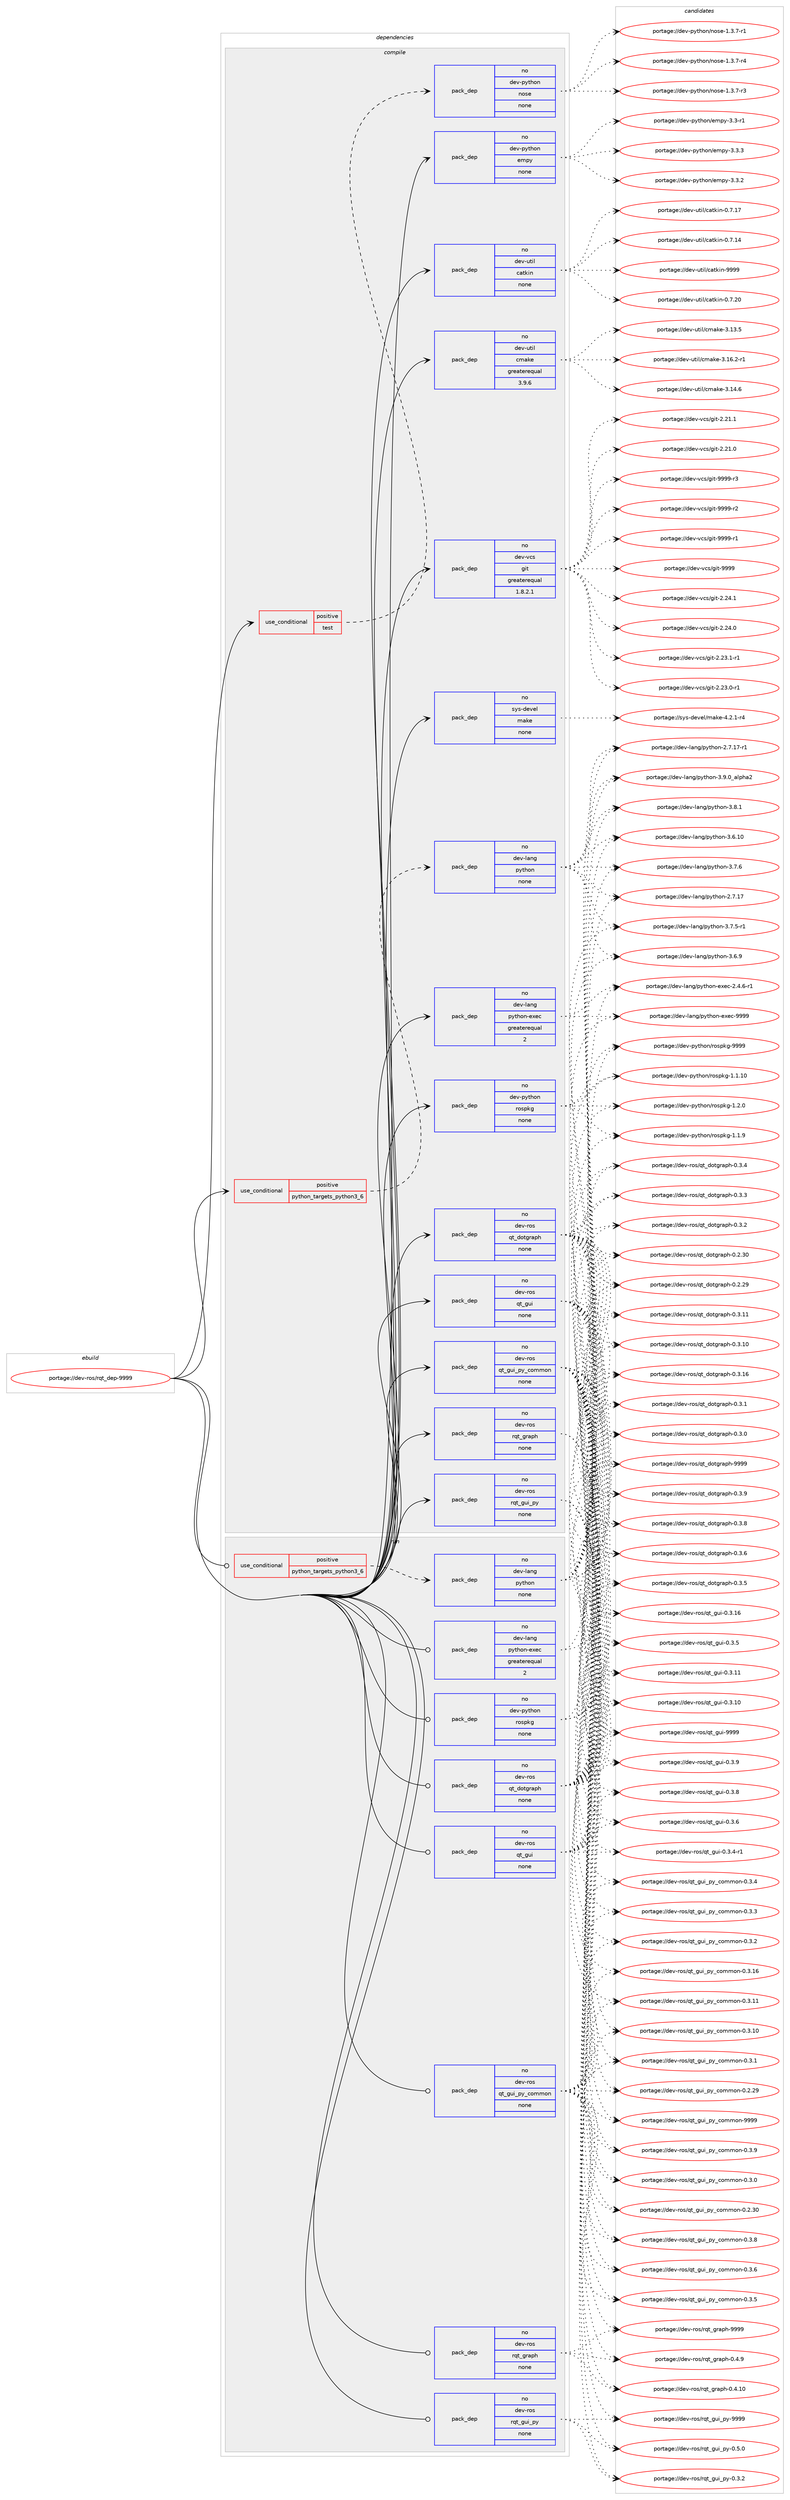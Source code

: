 digraph prolog {

# *************
# Graph options
# *************

newrank=true;
concentrate=true;
compound=true;
graph [rankdir=LR,fontname=Helvetica,fontsize=10,ranksep=1.5];#, ranksep=2.5, nodesep=0.2];
edge  [arrowhead=vee];
node  [fontname=Helvetica,fontsize=10];

# **********
# The ebuild
# **********

subgraph cluster_leftcol {
color=gray;
label=<<i>ebuild</i>>;
id [label="portage://dev-ros/rqt_dep-9999", color=red, width=4, href="../dev-ros/rqt_dep-9999.svg"];
}

# ****************
# The dependencies
# ****************

subgraph cluster_midcol {
color=gray;
label=<<i>dependencies</i>>;
subgraph cluster_compile {
fillcolor="#eeeeee";
style=filled;
label=<<i>compile</i>>;
subgraph cond97138 {
dependency383184 [label=<<TABLE BORDER="0" CELLBORDER="1" CELLSPACING="0" CELLPADDING="4"><TR><TD ROWSPAN="3" CELLPADDING="10">use_conditional</TD></TR><TR><TD>positive</TD></TR><TR><TD>python_targets_python3_6</TD></TR></TABLE>>, shape=none, color=red];
subgraph pack281193 {
dependency383185 [label=<<TABLE BORDER="0" CELLBORDER="1" CELLSPACING="0" CELLPADDING="4" WIDTH="220"><TR><TD ROWSPAN="6" CELLPADDING="30">pack_dep</TD></TR><TR><TD WIDTH="110">no</TD></TR><TR><TD>dev-lang</TD></TR><TR><TD>python</TD></TR><TR><TD>none</TD></TR><TR><TD></TD></TR></TABLE>>, shape=none, color=blue];
}
dependency383184:e -> dependency383185:w [weight=20,style="dashed",arrowhead="vee"];
}
id:e -> dependency383184:w [weight=20,style="solid",arrowhead="vee"];
subgraph cond97139 {
dependency383186 [label=<<TABLE BORDER="0" CELLBORDER="1" CELLSPACING="0" CELLPADDING="4"><TR><TD ROWSPAN="3" CELLPADDING="10">use_conditional</TD></TR><TR><TD>positive</TD></TR><TR><TD>test</TD></TR></TABLE>>, shape=none, color=red];
subgraph pack281194 {
dependency383187 [label=<<TABLE BORDER="0" CELLBORDER="1" CELLSPACING="0" CELLPADDING="4" WIDTH="220"><TR><TD ROWSPAN="6" CELLPADDING="30">pack_dep</TD></TR><TR><TD WIDTH="110">no</TD></TR><TR><TD>dev-python</TD></TR><TR><TD>nose</TD></TR><TR><TD>none</TD></TR><TR><TD></TD></TR></TABLE>>, shape=none, color=blue];
}
dependency383186:e -> dependency383187:w [weight=20,style="dashed",arrowhead="vee"];
}
id:e -> dependency383186:w [weight=20,style="solid",arrowhead="vee"];
subgraph pack281195 {
dependency383188 [label=<<TABLE BORDER="0" CELLBORDER="1" CELLSPACING="0" CELLPADDING="4" WIDTH="220"><TR><TD ROWSPAN="6" CELLPADDING="30">pack_dep</TD></TR><TR><TD WIDTH="110">no</TD></TR><TR><TD>dev-lang</TD></TR><TR><TD>python-exec</TD></TR><TR><TD>greaterequal</TD></TR><TR><TD>2</TD></TR></TABLE>>, shape=none, color=blue];
}
id:e -> dependency383188:w [weight=20,style="solid",arrowhead="vee"];
subgraph pack281196 {
dependency383189 [label=<<TABLE BORDER="0" CELLBORDER="1" CELLSPACING="0" CELLPADDING="4" WIDTH="220"><TR><TD ROWSPAN="6" CELLPADDING="30">pack_dep</TD></TR><TR><TD WIDTH="110">no</TD></TR><TR><TD>dev-python</TD></TR><TR><TD>empy</TD></TR><TR><TD>none</TD></TR><TR><TD></TD></TR></TABLE>>, shape=none, color=blue];
}
id:e -> dependency383189:w [weight=20,style="solid",arrowhead="vee"];
subgraph pack281197 {
dependency383190 [label=<<TABLE BORDER="0" CELLBORDER="1" CELLSPACING="0" CELLPADDING="4" WIDTH="220"><TR><TD ROWSPAN="6" CELLPADDING="30">pack_dep</TD></TR><TR><TD WIDTH="110">no</TD></TR><TR><TD>dev-python</TD></TR><TR><TD>rospkg</TD></TR><TR><TD>none</TD></TR><TR><TD></TD></TR></TABLE>>, shape=none, color=blue];
}
id:e -> dependency383190:w [weight=20,style="solid",arrowhead="vee"];
subgraph pack281198 {
dependency383191 [label=<<TABLE BORDER="0" CELLBORDER="1" CELLSPACING="0" CELLPADDING="4" WIDTH="220"><TR><TD ROWSPAN="6" CELLPADDING="30">pack_dep</TD></TR><TR><TD WIDTH="110">no</TD></TR><TR><TD>dev-ros</TD></TR><TR><TD>qt_dotgraph</TD></TR><TR><TD>none</TD></TR><TR><TD></TD></TR></TABLE>>, shape=none, color=blue];
}
id:e -> dependency383191:w [weight=20,style="solid",arrowhead="vee"];
subgraph pack281199 {
dependency383192 [label=<<TABLE BORDER="0" CELLBORDER="1" CELLSPACING="0" CELLPADDING="4" WIDTH="220"><TR><TD ROWSPAN="6" CELLPADDING="30">pack_dep</TD></TR><TR><TD WIDTH="110">no</TD></TR><TR><TD>dev-ros</TD></TR><TR><TD>qt_gui</TD></TR><TR><TD>none</TD></TR><TR><TD></TD></TR></TABLE>>, shape=none, color=blue];
}
id:e -> dependency383192:w [weight=20,style="solid",arrowhead="vee"];
subgraph pack281200 {
dependency383193 [label=<<TABLE BORDER="0" CELLBORDER="1" CELLSPACING="0" CELLPADDING="4" WIDTH="220"><TR><TD ROWSPAN="6" CELLPADDING="30">pack_dep</TD></TR><TR><TD WIDTH="110">no</TD></TR><TR><TD>dev-ros</TD></TR><TR><TD>qt_gui_py_common</TD></TR><TR><TD>none</TD></TR><TR><TD></TD></TR></TABLE>>, shape=none, color=blue];
}
id:e -> dependency383193:w [weight=20,style="solid",arrowhead="vee"];
subgraph pack281201 {
dependency383194 [label=<<TABLE BORDER="0" CELLBORDER="1" CELLSPACING="0" CELLPADDING="4" WIDTH="220"><TR><TD ROWSPAN="6" CELLPADDING="30">pack_dep</TD></TR><TR><TD WIDTH="110">no</TD></TR><TR><TD>dev-ros</TD></TR><TR><TD>rqt_graph</TD></TR><TR><TD>none</TD></TR><TR><TD></TD></TR></TABLE>>, shape=none, color=blue];
}
id:e -> dependency383194:w [weight=20,style="solid",arrowhead="vee"];
subgraph pack281202 {
dependency383195 [label=<<TABLE BORDER="0" CELLBORDER="1" CELLSPACING="0" CELLPADDING="4" WIDTH="220"><TR><TD ROWSPAN="6" CELLPADDING="30">pack_dep</TD></TR><TR><TD WIDTH="110">no</TD></TR><TR><TD>dev-ros</TD></TR><TR><TD>rqt_gui_py</TD></TR><TR><TD>none</TD></TR><TR><TD></TD></TR></TABLE>>, shape=none, color=blue];
}
id:e -> dependency383195:w [weight=20,style="solid",arrowhead="vee"];
subgraph pack281203 {
dependency383196 [label=<<TABLE BORDER="0" CELLBORDER="1" CELLSPACING="0" CELLPADDING="4" WIDTH="220"><TR><TD ROWSPAN="6" CELLPADDING="30">pack_dep</TD></TR><TR><TD WIDTH="110">no</TD></TR><TR><TD>dev-util</TD></TR><TR><TD>catkin</TD></TR><TR><TD>none</TD></TR><TR><TD></TD></TR></TABLE>>, shape=none, color=blue];
}
id:e -> dependency383196:w [weight=20,style="solid",arrowhead="vee"];
subgraph pack281204 {
dependency383197 [label=<<TABLE BORDER="0" CELLBORDER="1" CELLSPACING="0" CELLPADDING="4" WIDTH="220"><TR><TD ROWSPAN="6" CELLPADDING="30">pack_dep</TD></TR><TR><TD WIDTH="110">no</TD></TR><TR><TD>dev-util</TD></TR><TR><TD>cmake</TD></TR><TR><TD>greaterequal</TD></TR><TR><TD>3.9.6</TD></TR></TABLE>>, shape=none, color=blue];
}
id:e -> dependency383197:w [weight=20,style="solid",arrowhead="vee"];
subgraph pack281205 {
dependency383198 [label=<<TABLE BORDER="0" CELLBORDER="1" CELLSPACING="0" CELLPADDING="4" WIDTH="220"><TR><TD ROWSPAN="6" CELLPADDING="30">pack_dep</TD></TR><TR><TD WIDTH="110">no</TD></TR><TR><TD>dev-vcs</TD></TR><TR><TD>git</TD></TR><TR><TD>greaterequal</TD></TR><TR><TD>1.8.2.1</TD></TR></TABLE>>, shape=none, color=blue];
}
id:e -> dependency383198:w [weight=20,style="solid",arrowhead="vee"];
subgraph pack281206 {
dependency383199 [label=<<TABLE BORDER="0" CELLBORDER="1" CELLSPACING="0" CELLPADDING="4" WIDTH="220"><TR><TD ROWSPAN="6" CELLPADDING="30">pack_dep</TD></TR><TR><TD WIDTH="110">no</TD></TR><TR><TD>sys-devel</TD></TR><TR><TD>make</TD></TR><TR><TD>none</TD></TR><TR><TD></TD></TR></TABLE>>, shape=none, color=blue];
}
id:e -> dependency383199:w [weight=20,style="solid",arrowhead="vee"];
}
subgraph cluster_compileandrun {
fillcolor="#eeeeee";
style=filled;
label=<<i>compile and run</i>>;
}
subgraph cluster_run {
fillcolor="#eeeeee";
style=filled;
label=<<i>run</i>>;
subgraph cond97140 {
dependency383200 [label=<<TABLE BORDER="0" CELLBORDER="1" CELLSPACING="0" CELLPADDING="4"><TR><TD ROWSPAN="3" CELLPADDING="10">use_conditional</TD></TR><TR><TD>positive</TD></TR><TR><TD>python_targets_python3_6</TD></TR></TABLE>>, shape=none, color=red];
subgraph pack281207 {
dependency383201 [label=<<TABLE BORDER="0" CELLBORDER="1" CELLSPACING="0" CELLPADDING="4" WIDTH="220"><TR><TD ROWSPAN="6" CELLPADDING="30">pack_dep</TD></TR><TR><TD WIDTH="110">no</TD></TR><TR><TD>dev-lang</TD></TR><TR><TD>python</TD></TR><TR><TD>none</TD></TR><TR><TD></TD></TR></TABLE>>, shape=none, color=blue];
}
dependency383200:e -> dependency383201:w [weight=20,style="dashed",arrowhead="vee"];
}
id:e -> dependency383200:w [weight=20,style="solid",arrowhead="odot"];
subgraph pack281208 {
dependency383202 [label=<<TABLE BORDER="0" CELLBORDER="1" CELLSPACING="0" CELLPADDING="4" WIDTH="220"><TR><TD ROWSPAN="6" CELLPADDING="30">pack_dep</TD></TR><TR><TD WIDTH="110">no</TD></TR><TR><TD>dev-lang</TD></TR><TR><TD>python-exec</TD></TR><TR><TD>greaterequal</TD></TR><TR><TD>2</TD></TR></TABLE>>, shape=none, color=blue];
}
id:e -> dependency383202:w [weight=20,style="solid",arrowhead="odot"];
subgraph pack281209 {
dependency383203 [label=<<TABLE BORDER="0" CELLBORDER="1" CELLSPACING="0" CELLPADDING="4" WIDTH="220"><TR><TD ROWSPAN="6" CELLPADDING="30">pack_dep</TD></TR><TR><TD WIDTH="110">no</TD></TR><TR><TD>dev-python</TD></TR><TR><TD>rospkg</TD></TR><TR><TD>none</TD></TR><TR><TD></TD></TR></TABLE>>, shape=none, color=blue];
}
id:e -> dependency383203:w [weight=20,style="solid",arrowhead="odot"];
subgraph pack281210 {
dependency383204 [label=<<TABLE BORDER="0" CELLBORDER="1" CELLSPACING="0" CELLPADDING="4" WIDTH="220"><TR><TD ROWSPAN="6" CELLPADDING="30">pack_dep</TD></TR><TR><TD WIDTH="110">no</TD></TR><TR><TD>dev-ros</TD></TR><TR><TD>qt_dotgraph</TD></TR><TR><TD>none</TD></TR><TR><TD></TD></TR></TABLE>>, shape=none, color=blue];
}
id:e -> dependency383204:w [weight=20,style="solid",arrowhead="odot"];
subgraph pack281211 {
dependency383205 [label=<<TABLE BORDER="0" CELLBORDER="1" CELLSPACING="0" CELLPADDING="4" WIDTH="220"><TR><TD ROWSPAN="6" CELLPADDING="30">pack_dep</TD></TR><TR><TD WIDTH="110">no</TD></TR><TR><TD>dev-ros</TD></TR><TR><TD>qt_gui</TD></TR><TR><TD>none</TD></TR><TR><TD></TD></TR></TABLE>>, shape=none, color=blue];
}
id:e -> dependency383205:w [weight=20,style="solid",arrowhead="odot"];
subgraph pack281212 {
dependency383206 [label=<<TABLE BORDER="0" CELLBORDER="1" CELLSPACING="0" CELLPADDING="4" WIDTH="220"><TR><TD ROWSPAN="6" CELLPADDING="30">pack_dep</TD></TR><TR><TD WIDTH="110">no</TD></TR><TR><TD>dev-ros</TD></TR><TR><TD>qt_gui_py_common</TD></TR><TR><TD>none</TD></TR><TR><TD></TD></TR></TABLE>>, shape=none, color=blue];
}
id:e -> dependency383206:w [weight=20,style="solid",arrowhead="odot"];
subgraph pack281213 {
dependency383207 [label=<<TABLE BORDER="0" CELLBORDER="1" CELLSPACING="0" CELLPADDING="4" WIDTH="220"><TR><TD ROWSPAN="6" CELLPADDING="30">pack_dep</TD></TR><TR><TD WIDTH="110">no</TD></TR><TR><TD>dev-ros</TD></TR><TR><TD>rqt_graph</TD></TR><TR><TD>none</TD></TR><TR><TD></TD></TR></TABLE>>, shape=none, color=blue];
}
id:e -> dependency383207:w [weight=20,style="solid",arrowhead="odot"];
subgraph pack281214 {
dependency383208 [label=<<TABLE BORDER="0" CELLBORDER="1" CELLSPACING="0" CELLPADDING="4" WIDTH="220"><TR><TD ROWSPAN="6" CELLPADDING="30">pack_dep</TD></TR><TR><TD WIDTH="110">no</TD></TR><TR><TD>dev-ros</TD></TR><TR><TD>rqt_gui_py</TD></TR><TR><TD>none</TD></TR><TR><TD></TD></TR></TABLE>>, shape=none, color=blue];
}
id:e -> dependency383208:w [weight=20,style="solid",arrowhead="odot"];
}
}

# **************
# The candidates
# **************

subgraph cluster_choices {
rank=same;
color=gray;
label=<<i>candidates</i>>;

subgraph choice281193 {
color=black;
nodesep=1;
choice10010111845108971101034711212111610411111045514657464895971081121049750 [label="portage://dev-lang/python-3.9.0_alpha2", color=red, width=4,href="../dev-lang/python-3.9.0_alpha2.svg"];
choice100101118451089711010347112121116104111110455146564649 [label="portage://dev-lang/python-3.8.1", color=red, width=4,href="../dev-lang/python-3.8.1.svg"];
choice100101118451089711010347112121116104111110455146554654 [label="portage://dev-lang/python-3.7.6", color=red, width=4,href="../dev-lang/python-3.7.6.svg"];
choice1001011184510897110103471121211161041111104551465546534511449 [label="portage://dev-lang/python-3.7.5-r1", color=red, width=4,href="../dev-lang/python-3.7.5-r1.svg"];
choice100101118451089711010347112121116104111110455146544657 [label="portage://dev-lang/python-3.6.9", color=red, width=4,href="../dev-lang/python-3.6.9.svg"];
choice10010111845108971101034711212111610411111045514654464948 [label="portage://dev-lang/python-3.6.10", color=red, width=4,href="../dev-lang/python-3.6.10.svg"];
choice100101118451089711010347112121116104111110455046554649554511449 [label="portage://dev-lang/python-2.7.17-r1", color=red, width=4,href="../dev-lang/python-2.7.17-r1.svg"];
choice10010111845108971101034711212111610411111045504655464955 [label="portage://dev-lang/python-2.7.17", color=red, width=4,href="../dev-lang/python-2.7.17.svg"];
dependency383185:e -> choice10010111845108971101034711212111610411111045514657464895971081121049750:w [style=dotted,weight="100"];
dependency383185:e -> choice100101118451089711010347112121116104111110455146564649:w [style=dotted,weight="100"];
dependency383185:e -> choice100101118451089711010347112121116104111110455146554654:w [style=dotted,weight="100"];
dependency383185:e -> choice1001011184510897110103471121211161041111104551465546534511449:w [style=dotted,weight="100"];
dependency383185:e -> choice100101118451089711010347112121116104111110455146544657:w [style=dotted,weight="100"];
dependency383185:e -> choice10010111845108971101034711212111610411111045514654464948:w [style=dotted,weight="100"];
dependency383185:e -> choice100101118451089711010347112121116104111110455046554649554511449:w [style=dotted,weight="100"];
dependency383185:e -> choice10010111845108971101034711212111610411111045504655464955:w [style=dotted,weight="100"];
}
subgraph choice281194 {
color=black;
nodesep=1;
choice10010111845112121116104111110471101111151014549465146554511452 [label="portage://dev-python/nose-1.3.7-r4", color=red, width=4,href="../dev-python/nose-1.3.7-r4.svg"];
choice10010111845112121116104111110471101111151014549465146554511451 [label="portage://dev-python/nose-1.3.7-r3", color=red, width=4,href="../dev-python/nose-1.3.7-r3.svg"];
choice10010111845112121116104111110471101111151014549465146554511449 [label="portage://dev-python/nose-1.3.7-r1", color=red, width=4,href="../dev-python/nose-1.3.7-r1.svg"];
dependency383187:e -> choice10010111845112121116104111110471101111151014549465146554511452:w [style=dotted,weight="100"];
dependency383187:e -> choice10010111845112121116104111110471101111151014549465146554511451:w [style=dotted,weight="100"];
dependency383187:e -> choice10010111845112121116104111110471101111151014549465146554511449:w [style=dotted,weight="100"];
}
subgraph choice281195 {
color=black;
nodesep=1;
choice10010111845108971101034711212111610411111045101120101994557575757 [label="portage://dev-lang/python-exec-9999", color=red, width=4,href="../dev-lang/python-exec-9999.svg"];
choice10010111845108971101034711212111610411111045101120101994550465246544511449 [label="portage://dev-lang/python-exec-2.4.6-r1", color=red, width=4,href="../dev-lang/python-exec-2.4.6-r1.svg"];
dependency383188:e -> choice10010111845108971101034711212111610411111045101120101994557575757:w [style=dotted,weight="100"];
dependency383188:e -> choice10010111845108971101034711212111610411111045101120101994550465246544511449:w [style=dotted,weight="100"];
}
subgraph choice281196 {
color=black;
nodesep=1;
choice1001011184511212111610411111047101109112121455146514651 [label="portage://dev-python/empy-3.3.3", color=red, width=4,href="../dev-python/empy-3.3.3.svg"];
choice1001011184511212111610411111047101109112121455146514650 [label="portage://dev-python/empy-3.3.2", color=red, width=4,href="../dev-python/empy-3.3.2.svg"];
choice1001011184511212111610411111047101109112121455146514511449 [label="portage://dev-python/empy-3.3-r1", color=red, width=4,href="../dev-python/empy-3.3-r1.svg"];
dependency383189:e -> choice1001011184511212111610411111047101109112121455146514651:w [style=dotted,weight="100"];
dependency383189:e -> choice1001011184511212111610411111047101109112121455146514650:w [style=dotted,weight="100"];
dependency383189:e -> choice1001011184511212111610411111047101109112121455146514511449:w [style=dotted,weight="100"];
}
subgraph choice281197 {
color=black;
nodesep=1;
choice10010111845112121116104111110471141111151121071034557575757 [label="portage://dev-python/rospkg-9999", color=red, width=4,href="../dev-python/rospkg-9999.svg"];
choice1001011184511212111610411111047114111115112107103454946504648 [label="portage://dev-python/rospkg-1.2.0", color=red, width=4,href="../dev-python/rospkg-1.2.0.svg"];
choice1001011184511212111610411111047114111115112107103454946494657 [label="portage://dev-python/rospkg-1.1.9", color=red, width=4,href="../dev-python/rospkg-1.1.9.svg"];
choice100101118451121211161041111104711411111511210710345494649464948 [label="portage://dev-python/rospkg-1.1.10", color=red, width=4,href="../dev-python/rospkg-1.1.10.svg"];
dependency383190:e -> choice10010111845112121116104111110471141111151121071034557575757:w [style=dotted,weight="100"];
dependency383190:e -> choice1001011184511212111610411111047114111115112107103454946504648:w [style=dotted,weight="100"];
dependency383190:e -> choice1001011184511212111610411111047114111115112107103454946494657:w [style=dotted,weight="100"];
dependency383190:e -> choice100101118451121211161041111104711411111511210710345494649464948:w [style=dotted,weight="100"];
}
subgraph choice281198 {
color=black;
nodesep=1;
choice100101118451141111154711311695100111116103114971121044557575757 [label="portage://dev-ros/qt_dotgraph-9999", color=red, width=4,href="../dev-ros/qt_dotgraph-9999.svg"];
choice10010111845114111115471131169510011111610311497112104454846514657 [label="portage://dev-ros/qt_dotgraph-0.3.9", color=red, width=4,href="../dev-ros/qt_dotgraph-0.3.9.svg"];
choice10010111845114111115471131169510011111610311497112104454846514656 [label="portage://dev-ros/qt_dotgraph-0.3.8", color=red, width=4,href="../dev-ros/qt_dotgraph-0.3.8.svg"];
choice10010111845114111115471131169510011111610311497112104454846514654 [label="portage://dev-ros/qt_dotgraph-0.3.6", color=red, width=4,href="../dev-ros/qt_dotgraph-0.3.6.svg"];
choice10010111845114111115471131169510011111610311497112104454846514653 [label="portage://dev-ros/qt_dotgraph-0.3.5", color=red, width=4,href="../dev-ros/qt_dotgraph-0.3.5.svg"];
choice10010111845114111115471131169510011111610311497112104454846514652 [label="portage://dev-ros/qt_dotgraph-0.3.4", color=red, width=4,href="../dev-ros/qt_dotgraph-0.3.4.svg"];
choice10010111845114111115471131169510011111610311497112104454846514651 [label="portage://dev-ros/qt_dotgraph-0.3.3", color=red, width=4,href="../dev-ros/qt_dotgraph-0.3.3.svg"];
choice10010111845114111115471131169510011111610311497112104454846514650 [label="portage://dev-ros/qt_dotgraph-0.3.2", color=red, width=4,href="../dev-ros/qt_dotgraph-0.3.2.svg"];
choice1001011184511411111547113116951001111161031149711210445484651464954 [label="portage://dev-ros/qt_dotgraph-0.3.16", color=red, width=4,href="../dev-ros/qt_dotgraph-0.3.16.svg"];
choice1001011184511411111547113116951001111161031149711210445484651464949 [label="portage://dev-ros/qt_dotgraph-0.3.11", color=red, width=4,href="../dev-ros/qt_dotgraph-0.3.11.svg"];
choice1001011184511411111547113116951001111161031149711210445484651464948 [label="portage://dev-ros/qt_dotgraph-0.3.10", color=red, width=4,href="../dev-ros/qt_dotgraph-0.3.10.svg"];
choice10010111845114111115471131169510011111610311497112104454846514649 [label="portage://dev-ros/qt_dotgraph-0.3.1", color=red, width=4,href="../dev-ros/qt_dotgraph-0.3.1.svg"];
choice10010111845114111115471131169510011111610311497112104454846514648 [label="portage://dev-ros/qt_dotgraph-0.3.0", color=red, width=4,href="../dev-ros/qt_dotgraph-0.3.0.svg"];
choice1001011184511411111547113116951001111161031149711210445484650465148 [label="portage://dev-ros/qt_dotgraph-0.2.30", color=red, width=4,href="../dev-ros/qt_dotgraph-0.2.30.svg"];
choice1001011184511411111547113116951001111161031149711210445484650465057 [label="portage://dev-ros/qt_dotgraph-0.2.29", color=red, width=4,href="../dev-ros/qt_dotgraph-0.2.29.svg"];
dependency383191:e -> choice100101118451141111154711311695100111116103114971121044557575757:w [style=dotted,weight="100"];
dependency383191:e -> choice10010111845114111115471131169510011111610311497112104454846514657:w [style=dotted,weight="100"];
dependency383191:e -> choice10010111845114111115471131169510011111610311497112104454846514656:w [style=dotted,weight="100"];
dependency383191:e -> choice10010111845114111115471131169510011111610311497112104454846514654:w [style=dotted,weight="100"];
dependency383191:e -> choice10010111845114111115471131169510011111610311497112104454846514653:w [style=dotted,weight="100"];
dependency383191:e -> choice10010111845114111115471131169510011111610311497112104454846514652:w [style=dotted,weight="100"];
dependency383191:e -> choice10010111845114111115471131169510011111610311497112104454846514651:w [style=dotted,weight="100"];
dependency383191:e -> choice10010111845114111115471131169510011111610311497112104454846514650:w [style=dotted,weight="100"];
dependency383191:e -> choice1001011184511411111547113116951001111161031149711210445484651464954:w [style=dotted,weight="100"];
dependency383191:e -> choice1001011184511411111547113116951001111161031149711210445484651464949:w [style=dotted,weight="100"];
dependency383191:e -> choice1001011184511411111547113116951001111161031149711210445484651464948:w [style=dotted,weight="100"];
dependency383191:e -> choice10010111845114111115471131169510011111610311497112104454846514649:w [style=dotted,weight="100"];
dependency383191:e -> choice10010111845114111115471131169510011111610311497112104454846514648:w [style=dotted,weight="100"];
dependency383191:e -> choice1001011184511411111547113116951001111161031149711210445484650465148:w [style=dotted,weight="100"];
dependency383191:e -> choice1001011184511411111547113116951001111161031149711210445484650465057:w [style=dotted,weight="100"];
}
subgraph choice281199 {
color=black;
nodesep=1;
choice1001011184511411111547113116951031171054557575757 [label="portage://dev-ros/qt_gui-9999", color=red, width=4,href="../dev-ros/qt_gui-9999.svg"];
choice100101118451141111154711311695103117105454846514657 [label="portage://dev-ros/qt_gui-0.3.9", color=red, width=4,href="../dev-ros/qt_gui-0.3.9.svg"];
choice100101118451141111154711311695103117105454846514656 [label="portage://dev-ros/qt_gui-0.3.8", color=red, width=4,href="../dev-ros/qt_gui-0.3.8.svg"];
choice100101118451141111154711311695103117105454846514654 [label="portage://dev-ros/qt_gui-0.3.6", color=red, width=4,href="../dev-ros/qt_gui-0.3.6.svg"];
choice100101118451141111154711311695103117105454846514653 [label="portage://dev-ros/qt_gui-0.3.5", color=red, width=4,href="../dev-ros/qt_gui-0.3.5.svg"];
choice1001011184511411111547113116951031171054548465146524511449 [label="portage://dev-ros/qt_gui-0.3.4-r1", color=red, width=4,href="../dev-ros/qt_gui-0.3.4-r1.svg"];
choice10010111845114111115471131169510311710545484651464954 [label="portage://dev-ros/qt_gui-0.3.16", color=red, width=4,href="../dev-ros/qt_gui-0.3.16.svg"];
choice10010111845114111115471131169510311710545484651464949 [label="portage://dev-ros/qt_gui-0.3.11", color=red, width=4,href="../dev-ros/qt_gui-0.3.11.svg"];
choice10010111845114111115471131169510311710545484651464948 [label="portage://dev-ros/qt_gui-0.3.10", color=red, width=4,href="../dev-ros/qt_gui-0.3.10.svg"];
dependency383192:e -> choice1001011184511411111547113116951031171054557575757:w [style=dotted,weight="100"];
dependency383192:e -> choice100101118451141111154711311695103117105454846514657:w [style=dotted,weight="100"];
dependency383192:e -> choice100101118451141111154711311695103117105454846514656:w [style=dotted,weight="100"];
dependency383192:e -> choice100101118451141111154711311695103117105454846514654:w [style=dotted,weight="100"];
dependency383192:e -> choice100101118451141111154711311695103117105454846514653:w [style=dotted,weight="100"];
dependency383192:e -> choice1001011184511411111547113116951031171054548465146524511449:w [style=dotted,weight="100"];
dependency383192:e -> choice10010111845114111115471131169510311710545484651464954:w [style=dotted,weight="100"];
dependency383192:e -> choice10010111845114111115471131169510311710545484651464949:w [style=dotted,weight="100"];
dependency383192:e -> choice10010111845114111115471131169510311710545484651464948:w [style=dotted,weight="100"];
}
subgraph choice281200 {
color=black;
nodesep=1;
choice1001011184511411111547113116951031171059511212195991111091091111104557575757 [label="portage://dev-ros/qt_gui_py_common-9999", color=red, width=4,href="../dev-ros/qt_gui_py_common-9999.svg"];
choice100101118451141111154711311695103117105951121219599111109109111110454846514657 [label="portage://dev-ros/qt_gui_py_common-0.3.9", color=red, width=4,href="../dev-ros/qt_gui_py_common-0.3.9.svg"];
choice100101118451141111154711311695103117105951121219599111109109111110454846514656 [label="portage://dev-ros/qt_gui_py_common-0.3.8", color=red, width=4,href="../dev-ros/qt_gui_py_common-0.3.8.svg"];
choice100101118451141111154711311695103117105951121219599111109109111110454846514654 [label="portage://dev-ros/qt_gui_py_common-0.3.6", color=red, width=4,href="../dev-ros/qt_gui_py_common-0.3.6.svg"];
choice100101118451141111154711311695103117105951121219599111109109111110454846514653 [label="portage://dev-ros/qt_gui_py_common-0.3.5", color=red, width=4,href="../dev-ros/qt_gui_py_common-0.3.5.svg"];
choice100101118451141111154711311695103117105951121219599111109109111110454846514652 [label="portage://dev-ros/qt_gui_py_common-0.3.4", color=red, width=4,href="../dev-ros/qt_gui_py_common-0.3.4.svg"];
choice100101118451141111154711311695103117105951121219599111109109111110454846514651 [label="portage://dev-ros/qt_gui_py_common-0.3.3", color=red, width=4,href="../dev-ros/qt_gui_py_common-0.3.3.svg"];
choice100101118451141111154711311695103117105951121219599111109109111110454846514650 [label="portage://dev-ros/qt_gui_py_common-0.3.2", color=red, width=4,href="../dev-ros/qt_gui_py_common-0.3.2.svg"];
choice10010111845114111115471131169510311710595112121959911110910911111045484651464954 [label="portage://dev-ros/qt_gui_py_common-0.3.16", color=red, width=4,href="../dev-ros/qt_gui_py_common-0.3.16.svg"];
choice10010111845114111115471131169510311710595112121959911110910911111045484651464949 [label="portage://dev-ros/qt_gui_py_common-0.3.11", color=red, width=4,href="../dev-ros/qt_gui_py_common-0.3.11.svg"];
choice10010111845114111115471131169510311710595112121959911110910911111045484651464948 [label="portage://dev-ros/qt_gui_py_common-0.3.10", color=red, width=4,href="../dev-ros/qt_gui_py_common-0.3.10.svg"];
choice100101118451141111154711311695103117105951121219599111109109111110454846514649 [label="portage://dev-ros/qt_gui_py_common-0.3.1", color=red, width=4,href="../dev-ros/qt_gui_py_common-0.3.1.svg"];
choice100101118451141111154711311695103117105951121219599111109109111110454846514648 [label="portage://dev-ros/qt_gui_py_common-0.3.0", color=red, width=4,href="../dev-ros/qt_gui_py_common-0.3.0.svg"];
choice10010111845114111115471131169510311710595112121959911110910911111045484650465148 [label="portage://dev-ros/qt_gui_py_common-0.2.30", color=red, width=4,href="../dev-ros/qt_gui_py_common-0.2.30.svg"];
choice10010111845114111115471131169510311710595112121959911110910911111045484650465057 [label="portage://dev-ros/qt_gui_py_common-0.2.29", color=red, width=4,href="../dev-ros/qt_gui_py_common-0.2.29.svg"];
dependency383193:e -> choice1001011184511411111547113116951031171059511212195991111091091111104557575757:w [style=dotted,weight="100"];
dependency383193:e -> choice100101118451141111154711311695103117105951121219599111109109111110454846514657:w [style=dotted,weight="100"];
dependency383193:e -> choice100101118451141111154711311695103117105951121219599111109109111110454846514656:w [style=dotted,weight="100"];
dependency383193:e -> choice100101118451141111154711311695103117105951121219599111109109111110454846514654:w [style=dotted,weight="100"];
dependency383193:e -> choice100101118451141111154711311695103117105951121219599111109109111110454846514653:w [style=dotted,weight="100"];
dependency383193:e -> choice100101118451141111154711311695103117105951121219599111109109111110454846514652:w [style=dotted,weight="100"];
dependency383193:e -> choice100101118451141111154711311695103117105951121219599111109109111110454846514651:w [style=dotted,weight="100"];
dependency383193:e -> choice100101118451141111154711311695103117105951121219599111109109111110454846514650:w [style=dotted,weight="100"];
dependency383193:e -> choice10010111845114111115471131169510311710595112121959911110910911111045484651464954:w [style=dotted,weight="100"];
dependency383193:e -> choice10010111845114111115471131169510311710595112121959911110910911111045484651464949:w [style=dotted,weight="100"];
dependency383193:e -> choice10010111845114111115471131169510311710595112121959911110910911111045484651464948:w [style=dotted,weight="100"];
dependency383193:e -> choice100101118451141111154711311695103117105951121219599111109109111110454846514649:w [style=dotted,weight="100"];
dependency383193:e -> choice100101118451141111154711311695103117105951121219599111109109111110454846514648:w [style=dotted,weight="100"];
dependency383193:e -> choice10010111845114111115471131169510311710595112121959911110910911111045484650465148:w [style=dotted,weight="100"];
dependency383193:e -> choice10010111845114111115471131169510311710595112121959911110910911111045484650465057:w [style=dotted,weight="100"];
}
subgraph choice281201 {
color=black;
nodesep=1;
choice100101118451141111154711411311695103114971121044557575757 [label="portage://dev-ros/rqt_graph-9999", color=red, width=4,href="../dev-ros/rqt_graph-9999.svg"];
choice10010111845114111115471141131169510311497112104454846524657 [label="portage://dev-ros/rqt_graph-0.4.9", color=red, width=4,href="../dev-ros/rqt_graph-0.4.9.svg"];
choice1001011184511411111547114113116951031149711210445484652464948 [label="portage://dev-ros/rqt_graph-0.4.10", color=red, width=4,href="../dev-ros/rqt_graph-0.4.10.svg"];
dependency383194:e -> choice100101118451141111154711411311695103114971121044557575757:w [style=dotted,weight="100"];
dependency383194:e -> choice10010111845114111115471141131169510311497112104454846524657:w [style=dotted,weight="100"];
dependency383194:e -> choice1001011184511411111547114113116951031149711210445484652464948:w [style=dotted,weight="100"];
}
subgraph choice281202 {
color=black;
nodesep=1;
choice100101118451141111154711411311695103117105951121214557575757 [label="portage://dev-ros/rqt_gui_py-9999", color=red, width=4,href="../dev-ros/rqt_gui_py-9999.svg"];
choice10010111845114111115471141131169510311710595112121454846534648 [label="portage://dev-ros/rqt_gui_py-0.5.0", color=red, width=4,href="../dev-ros/rqt_gui_py-0.5.0.svg"];
choice10010111845114111115471141131169510311710595112121454846514650 [label="portage://dev-ros/rqt_gui_py-0.3.2", color=red, width=4,href="../dev-ros/rqt_gui_py-0.3.2.svg"];
dependency383195:e -> choice100101118451141111154711411311695103117105951121214557575757:w [style=dotted,weight="100"];
dependency383195:e -> choice10010111845114111115471141131169510311710595112121454846534648:w [style=dotted,weight="100"];
dependency383195:e -> choice10010111845114111115471141131169510311710595112121454846514650:w [style=dotted,weight="100"];
}
subgraph choice281203 {
color=black;
nodesep=1;
choice100101118451171161051084799971161071051104557575757 [label="portage://dev-util/catkin-9999", color=red, width=4,href="../dev-util/catkin-9999.svg"];
choice1001011184511711610510847999711610710511045484655465048 [label="portage://dev-util/catkin-0.7.20", color=red, width=4,href="../dev-util/catkin-0.7.20.svg"];
choice1001011184511711610510847999711610710511045484655464955 [label="portage://dev-util/catkin-0.7.17", color=red, width=4,href="../dev-util/catkin-0.7.17.svg"];
choice1001011184511711610510847999711610710511045484655464952 [label="portage://dev-util/catkin-0.7.14", color=red, width=4,href="../dev-util/catkin-0.7.14.svg"];
dependency383196:e -> choice100101118451171161051084799971161071051104557575757:w [style=dotted,weight="100"];
dependency383196:e -> choice1001011184511711610510847999711610710511045484655465048:w [style=dotted,weight="100"];
dependency383196:e -> choice1001011184511711610510847999711610710511045484655464955:w [style=dotted,weight="100"];
dependency383196:e -> choice1001011184511711610510847999711610710511045484655464952:w [style=dotted,weight="100"];
}
subgraph choice281204 {
color=black;
nodesep=1;
choice10010111845117116105108479910997107101455146495446504511449 [label="portage://dev-util/cmake-3.16.2-r1", color=red, width=4,href="../dev-util/cmake-3.16.2-r1.svg"];
choice1001011184511711610510847991099710710145514649524654 [label="portage://dev-util/cmake-3.14.6", color=red, width=4,href="../dev-util/cmake-3.14.6.svg"];
choice1001011184511711610510847991099710710145514649514653 [label="portage://dev-util/cmake-3.13.5", color=red, width=4,href="../dev-util/cmake-3.13.5.svg"];
dependency383197:e -> choice10010111845117116105108479910997107101455146495446504511449:w [style=dotted,weight="100"];
dependency383197:e -> choice1001011184511711610510847991099710710145514649524654:w [style=dotted,weight="100"];
dependency383197:e -> choice1001011184511711610510847991099710710145514649514653:w [style=dotted,weight="100"];
}
subgraph choice281205 {
color=black;
nodesep=1;
choice10010111845118991154710310511645575757574511451 [label="portage://dev-vcs/git-9999-r3", color=red, width=4,href="../dev-vcs/git-9999-r3.svg"];
choice10010111845118991154710310511645575757574511450 [label="portage://dev-vcs/git-9999-r2", color=red, width=4,href="../dev-vcs/git-9999-r2.svg"];
choice10010111845118991154710310511645575757574511449 [label="portage://dev-vcs/git-9999-r1", color=red, width=4,href="../dev-vcs/git-9999-r1.svg"];
choice1001011184511899115471031051164557575757 [label="portage://dev-vcs/git-9999", color=red, width=4,href="../dev-vcs/git-9999.svg"];
choice10010111845118991154710310511645504650524649 [label="portage://dev-vcs/git-2.24.1", color=red, width=4,href="../dev-vcs/git-2.24.1.svg"];
choice10010111845118991154710310511645504650524648 [label="portage://dev-vcs/git-2.24.0", color=red, width=4,href="../dev-vcs/git-2.24.0.svg"];
choice100101118451189911547103105116455046505146494511449 [label="portage://dev-vcs/git-2.23.1-r1", color=red, width=4,href="../dev-vcs/git-2.23.1-r1.svg"];
choice100101118451189911547103105116455046505146484511449 [label="portage://dev-vcs/git-2.23.0-r1", color=red, width=4,href="../dev-vcs/git-2.23.0-r1.svg"];
choice10010111845118991154710310511645504650494649 [label="portage://dev-vcs/git-2.21.1", color=red, width=4,href="../dev-vcs/git-2.21.1.svg"];
choice10010111845118991154710310511645504650494648 [label="portage://dev-vcs/git-2.21.0", color=red, width=4,href="../dev-vcs/git-2.21.0.svg"];
dependency383198:e -> choice10010111845118991154710310511645575757574511451:w [style=dotted,weight="100"];
dependency383198:e -> choice10010111845118991154710310511645575757574511450:w [style=dotted,weight="100"];
dependency383198:e -> choice10010111845118991154710310511645575757574511449:w [style=dotted,weight="100"];
dependency383198:e -> choice1001011184511899115471031051164557575757:w [style=dotted,weight="100"];
dependency383198:e -> choice10010111845118991154710310511645504650524649:w [style=dotted,weight="100"];
dependency383198:e -> choice10010111845118991154710310511645504650524648:w [style=dotted,weight="100"];
dependency383198:e -> choice100101118451189911547103105116455046505146494511449:w [style=dotted,weight="100"];
dependency383198:e -> choice100101118451189911547103105116455046505146484511449:w [style=dotted,weight="100"];
dependency383198:e -> choice10010111845118991154710310511645504650494649:w [style=dotted,weight="100"];
dependency383198:e -> choice10010111845118991154710310511645504650494648:w [style=dotted,weight="100"];
}
subgraph choice281206 {
color=black;
nodesep=1;
choice1151211154510010111810110847109971071014552465046494511452 [label="portage://sys-devel/make-4.2.1-r4", color=red, width=4,href="../sys-devel/make-4.2.1-r4.svg"];
dependency383199:e -> choice1151211154510010111810110847109971071014552465046494511452:w [style=dotted,weight="100"];
}
subgraph choice281207 {
color=black;
nodesep=1;
choice10010111845108971101034711212111610411111045514657464895971081121049750 [label="portage://dev-lang/python-3.9.0_alpha2", color=red, width=4,href="../dev-lang/python-3.9.0_alpha2.svg"];
choice100101118451089711010347112121116104111110455146564649 [label="portage://dev-lang/python-3.8.1", color=red, width=4,href="../dev-lang/python-3.8.1.svg"];
choice100101118451089711010347112121116104111110455146554654 [label="portage://dev-lang/python-3.7.6", color=red, width=4,href="../dev-lang/python-3.7.6.svg"];
choice1001011184510897110103471121211161041111104551465546534511449 [label="portage://dev-lang/python-3.7.5-r1", color=red, width=4,href="../dev-lang/python-3.7.5-r1.svg"];
choice100101118451089711010347112121116104111110455146544657 [label="portage://dev-lang/python-3.6.9", color=red, width=4,href="../dev-lang/python-3.6.9.svg"];
choice10010111845108971101034711212111610411111045514654464948 [label="portage://dev-lang/python-3.6.10", color=red, width=4,href="../dev-lang/python-3.6.10.svg"];
choice100101118451089711010347112121116104111110455046554649554511449 [label="portage://dev-lang/python-2.7.17-r1", color=red, width=4,href="../dev-lang/python-2.7.17-r1.svg"];
choice10010111845108971101034711212111610411111045504655464955 [label="portage://dev-lang/python-2.7.17", color=red, width=4,href="../dev-lang/python-2.7.17.svg"];
dependency383201:e -> choice10010111845108971101034711212111610411111045514657464895971081121049750:w [style=dotted,weight="100"];
dependency383201:e -> choice100101118451089711010347112121116104111110455146564649:w [style=dotted,weight="100"];
dependency383201:e -> choice100101118451089711010347112121116104111110455146554654:w [style=dotted,weight="100"];
dependency383201:e -> choice1001011184510897110103471121211161041111104551465546534511449:w [style=dotted,weight="100"];
dependency383201:e -> choice100101118451089711010347112121116104111110455146544657:w [style=dotted,weight="100"];
dependency383201:e -> choice10010111845108971101034711212111610411111045514654464948:w [style=dotted,weight="100"];
dependency383201:e -> choice100101118451089711010347112121116104111110455046554649554511449:w [style=dotted,weight="100"];
dependency383201:e -> choice10010111845108971101034711212111610411111045504655464955:w [style=dotted,weight="100"];
}
subgraph choice281208 {
color=black;
nodesep=1;
choice10010111845108971101034711212111610411111045101120101994557575757 [label="portage://dev-lang/python-exec-9999", color=red, width=4,href="../dev-lang/python-exec-9999.svg"];
choice10010111845108971101034711212111610411111045101120101994550465246544511449 [label="portage://dev-lang/python-exec-2.4.6-r1", color=red, width=4,href="../dev-lang/python-exec-2.4.6-r1.svg"];
dependency383202:e -> choice10010111845108971101034711212111610411111045101120101994557575757:w [style=dotted,weight="100"];
dependency383202:e -> choice10010111845108971101034711212111610411111045101120101994550465246544511449:w [style=dotted,weight="100"];
}
subgraph choice281209 {
color=black;
nodesep=1;
choice10010111845112121116104111110471141111151121071034557575757 [label="portage://dev-python/rospkg-9999", color=red, width=4,href="../dev-python/rospkg-9999.svg"];
choice1001011184511212111610411111047114111115112107103454946504648 [label="portage://dev-python/rospkg-1.2.0", color=red, width=4,href="../dev-python/rospkg-1.2.0.svg"];
choice1001011184511212111610411111047114111115112107103454946494657 [label="portage://dev-python/rospkg-1.1.9", color=red, width=4,href="../dev-python/rospkg-1.1.9.svg"];
choice100101118451121211161041111104711411111511210710345494649464948 [label="portage://dev-python/rospkg-1.1.10", color=red, width=4,href="../dev-python/rospkg-1.1.10.svg"];
dependency383203:e -> choice10010111845112121116104111110471141111151121071034557575757:w [style=dotted,weight="100"];
dependency383203:e -> choice1001011184511212111610411111047114111115112107103454946504648:w [style=dotted,weight="100"];
dependency383203:e -> choice1001011184511212111610411111047114111115112107103454946494657:w [style=dotted,weight="100"];
dependency383203:e -> choice100101118451121211161041111104711411111511210710345494649464948:w [style=dotted,weight="100"];
}
subgraph choice281210 {
color=black;
nodesep=1;
choice100101118451141111154711311695100111116103114971121044557575757 [label="portage://dev-ros/qt_dotgraph-9999", color=red, width=4,href="../dev-ros/qt_dotgraph-9999.svg"];
choice10010111845114111115471131169510011111610311497112104454846514657 [label="portage://dev-ros/qt_dotgraph-0.3.9", color=red, width=4,href="../dev-ros/qt_dotgraph-0.3.9.svg"];
choice10010111845114111115471131169510011111610311497112104454846514656 [label="portage://dev-ros/qt_dotgraph-0.3.8", color=red, width=4,href="../dev-ros/qt_dotgraph-0.3.8.svg"];
choice10010111845114111115471131169510011111610311497112104454846514654 [label="portage://dev-ros/qt_dotgraph-0.3.6", color=red, width=4,href="../dev-ros/qt_dotgraph-0.3.6.svg"];
choice10010111845114111115471131169510011111610311497112104454846514653 [label="portage://dev-ros/qt_dotgraph-0.3.5", color=red, width=4,href="../dev-ros/qt_dotgraph-0.3.5.svg"];
choice10010111845114111115471131169510011111610311497112104454846514652 [label="portage://dev-ros/qt_dotgraph-0.3.4", color=red, width=4,href="../dev-ros/qt_dotgraph-0.3.4.svg"];
choice10010111845114111115471131169510011111610311497112104454846514651 [label="portage://dev-ros/qt_dotgraph-0.3.3", color=red, width=4,href="../dev-ros/qt_dotgraph-0.3.3.svg"];
choice10010111845114111115471131169510011111610311497112104454846514650 [label="portage://dev-ros/qt_dotgraph-0.3.2", color=red, width=4,href="../dev-ros/qt_dotgraph-0.3.2.svg"];
choice1001011184511411111547113116951001111161031149711210445484651464954 [label="portage://dev-ros/qt_dotgraph-0.3.16", color=red, width=4,href="../dev-ros/qt_dotgraph-0.3.16.svg"];
choice1001011184511411111547113116951001111161031149711210445484651464949 [label="portage://dev-ros/qt_dotgraph-0.3.11", color=red, width=4,href="../dev-ros/qt_dotgraph-0.3.11.svg"];
choice1001011184511411111547113116951001111161031149711210445484651464948 [label="portage://dev-ros/qt_dotgraph-0.3.10", color=red, width=4,href="../dev-ros/qt_dotgraph-0.3.10.svg"];
choice10010111845114111115471131169510011111610311497112104454846514649 [label="portage://dev-ros/qt_dotgraph-0.3.1", color=red, width=4,href="../dev-ros/qt_dotgraph-0.3.1.svg"];
choice10010111845114111115471131169510011111610311497112104454846514648 [label="portage://dev-ros/qt_dotgraph-0.3.0", color=red, width=4,href="../dev-ros/qt_dotgraph-0.3.0.svg"];
choice1001011184511411111547113116951001111161031149711210445484650465148 [label="portage://dev-ros/qt_dotgraph-0.2.30", color=red, width=4,href="../dev-ros/qt_dotgraph-0.2.30.svg"];
choice1001011184511411111547113116951001111161031149711210445484650465057 [label="portage://dev-ros/qt_dotgraph-0.2.29", color=red, width=4,href="../dev-ros/qt_dotgraph-0.2.29.svg"];
dependency383204:e -> choice100101118451141111154711311695100111116103114971121044557575757:w [style=dotted,weight="100"];
dependency383204:e -> choice10010111845114111115471131169510011111610311497112104454846514657:w [style=dotted,weight="100"];
dependency383204:e -> choice10010111845114111115471131169510011111610311497112104454846514656:w [style=dotted,weight="100"];
dependency383204:e -> choice10010111845114111115471131169510011111610311497112104454846514654:w [style=dotted,weight="100"];
dependency383204:e -> choice10010111845114111115471131169510011111610311497112104454846514653:w [style=dotted,weight="100"];
dependency383204:e -> choice10010111845114111115471131169510011111610311497112104454846514652:w [style=dotted,weight="100"];
dependency383204:e -> choice10010111845114111115471131169510011111610311497112104454846514651:w [style=dotted,weight="100"];
dependency383204:e -> choice10010111845114111115471131169510011111610311497112104454846514650:w [style=dotted,weight="100"];
dependency383204:e -> choice1001011184511411111547113116951001111161031149711210445484651464954:w [style=dotted,weight="100"];
dependency383204:e -> choice1001011184511411111547113116951001111161031149711210445484651464949:w [style=dotted,weight="100"];
dependency383204:e -> choice1001011184511411111547113116951001111161031149711210445484651464948:w [style=dotted,weight="100"];
dependency383204:e -> choice10010111845114111115471131169510011111610311497112104454846514649:w [style=dotted,weight="100"];
dependency383204:e -> choice10010111845114111115471131169510011111610311497112104454846514648:w [style=dotted,weight="100"];
dependency383204:e -> choice1001011184511411111547113116951001111161031149711210445484650465148:w [style=dotted,weight="100"];
dependency383204:e -> choice1001011184511411111547113116951001111161031149711210445484650465057:w [style=dotted,weight="100"];
}
subgraph choice281211 {
color=black;
nodesep=1;
choice1001011184511411111547113116951031171054557575757 [label="portage://dev-ros/qt_gui-9999", color=red, width=4,href="../dev-ros/qt_gui-9999.svg"];
choice100101118451141111154711311695103117105454846514657 [label="portage://dev-ros/qt_gui-0.3.9", color=red, width=4,href="../dev-ros/qt_gui-0.3.9.svg"];
choice100101118451141111154711311695103117105454846514656 [label="portage://dev-ros/qt_gui-0.3.8", color=red, width=4,href="../dev-ros/qt_gui-0.3.8.svg"];
choice100101118451141111154711311695103117105454846514654 [label="portage://dev-ros/qt_gui-0.3.6", color=red, width=4,href="../dev-ros/qt_gui-0.3.6.svg"];
choice100101118451141111154711311695103117105454846514653 [label="portage://dev-ros/qt_gui-0.3.5", color=red, width=4,href="../dev-ros/qt_gui-0.3.5.svg"];
choice1001011184511411111547113116951031171054548465146524511449 [label="portage://dev-ros/qt_gui-0.3.4-r1", color=red, width=4,href="../dev-ros/qt_gui-0.3.4-r1.svg"];
choice10010111845114111115471131169510311710545484651464954 [label="portage://dev-ros/qt_gui-0.3.16", color=red, width=4,href="../dev-ros/qt_gui-0.3.16.svg"];
choice10010111845114111115471131169510311710545484651464949 [label="portage://dev-ros/qt_gui-0.3.11", color=red, width=4,href="../dev-ros/qt_gui-0.3.11.svg"];
choice10010111845114111115471131169510311710545484651464948 [label="portage://dev-ros/qt_gui-0.3.10", color=red, width=4,href="../dev-ros/qt_gui-0.3.10.svg"];
dependency383205:e -> choice1001011184511411111547113116951031171054557575757:w [style=dotted,weight="100"];
dependency383205:e -> choice100101118451141111154711311695103117105454846514657:w [style=dotted,weight="100"];
dependency383205:e -> choice100101118451141111154711311695103117105454846514656:w [style=dotted,weight="100"];
dependency383205:e -> choice100101118451141111154711311695103117105454846514654:w [style=dotted,weight="100"];
dependency383205:e -> choice100101118451141111154711311695103117105454846514653:w [style=dotted,weight="100"];
dependency383205:e -> choice1001011184511411111547113116951031171054548465146524511449:w [style=dotted,weight="100"];
dependency383205:e -> choice10010111845114111115471131169510311710545484651464954:w [style=dotted,weight="100"];
dependency383205:e -> choice10010111845114111115471131169510311710545484651464949:w [style=dotted,weight="100"];
dependency383205:e -> choice10010111845114111115471131169510311710545484651464948:w [style=dotted,weight="100"];
}
subgraph choice281212 {
color=black;
nodesep=1;
choice1001011184511411111547113116951031171059511212195991111091091111104557575757 [label="portage://dev-ros/qt_gui_py_common-9999", color=red, width=4,href="../dev-ros/qt_gui_py_common-9999.svg"];
choice100101118451141111154711311695103117105951121219599111109109111110454846514657 [label="portage://dev-ros/qt_gui_py_common-0.3.9", color=red, width=4,href="../dev-ros/qt_gui_py_common-0.3.9.svg"];
choice100101118451141111154711311695103117105951121219599111109109111110454846514656 [label="portage://dev-ros/qt_gui_py_common-0.3.8", color=red, width=4,href="../dev-ros/qt_gui_py_common-0.3.8.svg"];
choice100101118451141111154711311695103117105951121219599111109109111110454846514654 [label="portage://dev-ros/qt_gui_py_common-0.3.6", color=red, width=4,href="../dev-ros/qt_gui_py_common-0.3.6.svg"];
choice100101118451141111154711311695103117105951121219599111109109111110454846514653 [label="portage://dev-ros/qt_gui_py_common-0.3.5", color=red, width=4,href="../dev-ros/qt_gui_py_common-0.3.5.svg"];
choice100101118451141111154711311695103117105951121219599111109109111110454846514652 [label="portage://dev-ros/qt_gui_py_common-0.3.4", color=red, width=4,href="../dev-ros/qt_gui_py_common-0.3.4.svg"];
choice100101118451141111154711311695103117105951121219599111109109111110454846514651 [label="portage://dev-ros/qt_gui_py_common-0.3.3", color=red, width=4,href="../dev-ros/qt_gui_py_common-0.3.3.svg"];
choice100101118451141111154711311695103117105951121219599111109109111110454846514650 [label="portage://dev-ros/qt_gui_py_common-0.3.2", color=red, width=4,href="../dev-ros/qt_gui_py_common-0.3.2.svg"];
choice10010111845114111115471131169510311710595112121959911110910911111045484651464954 [label="portage://dev-ros/qt_gui_py_common-0.3.16", color=red, width=4,href="../dev-ros/qt_gui_py_common-0.3.16.svg"];
choice10010111845114111115471131169510311710595112121959911110910911111045484651464949 [label="portage://dev-ros/qt_gui_py_common-0.3.11", color=red, width=4,href="../dev-ros/qt_gui_py_common-0.3.11.svg"];
choice10010111845114111115471131169510311710595112121959911110910911111045484651464948 [label="portage://dev-ros/qt_gui_py_common-0.3.10", color=red, width=4,href="../dev-ros/qt_gui_py_common-0.3.10.svg"];
choice100101118451141111154711311695103117105951121219599111109109111110454846514649 [label="portage://dev-ros/qt_gui_py_common-0.3.1", color=red, width=4,href="../dev-ros/qt_gui_py_common-0.3.1.svg"];
choice100101118451141111154711311695103117105951121219599111109109111110454846514648 [label="portage://dev-ros/qt_gui_py_common-0.3.0", color=red, width=4,href="../dev-ros/qt_gui_py_common-0.3.0.svg"];
choice10010111845114111115471131169510311710595112121959911110910911111045484650465148 [label="portage://dev-ros/qt_gui_py_common-0.2.30", color=red, width=4,href="../dev-ros/qt_gui_py_common-0.2.30.svg"];
choice10010111845114111115471131169510311710595112121959911110910911111045484650465057 [label="portage://dev-ros/qt_gui_py_common-0.2.29", color=red, width=4,href="../dev-ros/qt_gui_py_common-0.2.29.svg"];
dependency383206:e -> choice1001011184511411111547113116951031171059511212195991111091091111104557575757:w [style=dotted,weight="100"];
dependency383206:e -> choice100101118451141111154711311695103117105951121219599111109109111110454846514657:w [style=dotted,weight="100"];
dependency383206:e -> choice100101118451141111154711311695103117105951121219599111109109111110454846514656:w [style=dotted,weight="100"];
dependency383206:e -> choice100101118451141111154711311695103117105951121219599111109109111110454846514654:w [style=dotted,weight="100"];
dependency383206:e -> choice100101118451141111154711311695103117105951121219599111109109111110454846514653:w [style=dotted,weight="100"];
dependency383206:e -> choice100101118451141111154711311695103117105951121219599111109109111110454846514652:w [style=dotted,weight="100"];
dependency383206:e -> choice100101118451141111154711311695103117105951121219599111109109111110454846514651:w [style=dotted,weight="100"];
dependency383206:e -> choice100101118451141111154711311695103117105951121219599111109109111110454846514650:w [style=dotted,weight="100"];
dependency383206:e -> choice10010111845114111115471131169510311710595112121959911110910911111045484651464954:w [style=dotted,weight="100"];
dependency383206:e -> choice10010111845114111115471131169510311710595112121959911110910911111045484651464949:w [style=dotted,weight="100"];
dependency383206:e -> choice10010111845114111115471131169510311710595112121959911110910911111045484651464948:w [style=dotted,weight="100"];
dependency383206:e -> choice100101118451141111154711311695103117105951121219599111109109111110454846514649:w [style=dotted,weight="100"];
dependency383206:e -> choice100101118451141111154711311695103117105951121219599111109109111110454846514648:w [style=dotted,weight="100"];
dependency383206:e -> choice10010111845114111115471131169510311710595112121959911110910911111045484650465148:w [style=dotted,weight="100"];
dependency383206:e -> choice10010111845114111115471131169510311710595112121959911110910911111045484650465057:w [style=dotted,weight="100"];
}
subgraph choice281213 {
color=black;
nodesep=1;
choice100101118451141111154711411311695103114971121044557575757 [label="portage://dev-ros/rqt_graph-9999", color=red, width=4,href="../dev-ros/rqt_graph-9999.svg"];
choice10010111845114111115471141131169510311497112104454846524657 [label="portage://dev-ros/rqt_graph-0.4.9", color=red, width=4,href="../dev-ros/rqt_graph-0.4.9.svg"];
choice1001011184511411111547114113116951031149711210445484652464948 [label="portage://dev-ros/rqt_graph-0.4.10", color=red, width=4,href="../dev-ros/rqt_graph-0.4.10.svg"];
dependency383207:e -> choice100101118451141111154711411311695103114971121044557575757:w [style=dotted,weight="100"];
dependency383207:e -> choice10010111845114111115471141131169510311497112104454846524657:w [style=dotted,weight="100"];
dependency383207:e -> choice1001011184511411111547114113116951031149711210445484652464948:w [style=dotted,weight="100"];
}
subgraph choice281214 {
color=black;
nodesep=1;
choice100101118451141111154711411311695103117105951121214557575757 [label="portage://dev-ros/rqt_gui_py-9999", color=red, width=4,href="../dev-ros/rqt_gui_py-9999.svg"];
choice10010111845114111115471141131169510311710595112121454846534648 [label="portage://dev-ros/rqt_gui_py-0.5.0", color=red, width=4,href="../dev-ros/rqt_gui_py-0.5.0.svg"];
choice10010111845114111115471141131169510311710595112121454846514650 [label="portage://dev-ros/rqt_gui_py-0.3.2", color=red, width=4,href="../dev-ros/rqt_gui_py-0.3.2.svg"];
dependency383208:e -> choice100101118451141111154711411311695103117105951121214557575757:w [style=dotted,weight="100"];
dependency383208:e -> choice10010111845114111115471141131169510311710595112121454846534648:w [style=dotted,weight="100"];
dependency383208:e -> choice10010111845114111115471141131169510311710595112121454846514650:w [style=dotted,weight="100"];
}
}

}
